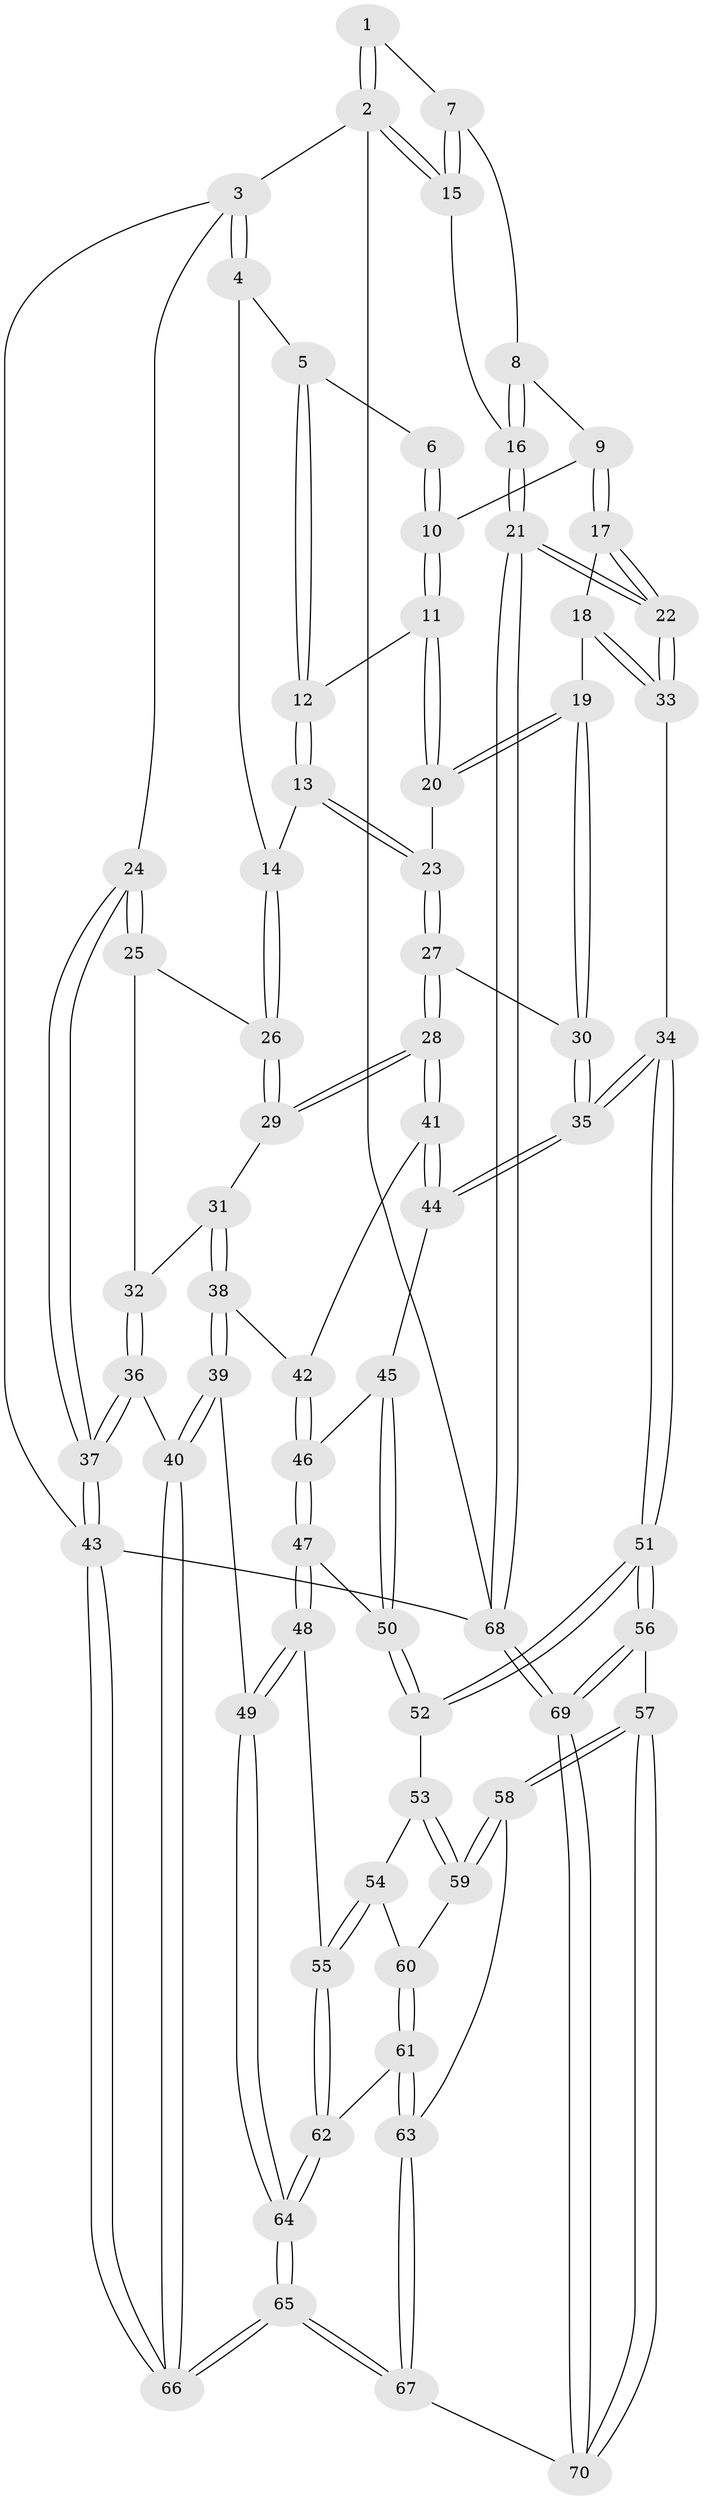 // coarse degree distribution, {3: 0.14285714285714285, 7: 0.02040816326530612, 5: 0.4489795918367347, 4: 0.32653061224489793, 2: 0.02040816326530612, 6: 0.04081632653061224}
// Generated by graph-tools (version 1.1) at 2025/52/02/27/25 19:52:39]
// undirected, 70 vertices, 172 edges
graph export_dot {
graph [start="1"]
  node [color=gray90,style=filled];
  1 [pos="+0.8888496241034675+0"];
  2 [pos="+1+0"];
  3 [pos="+0+0"];
  4 [pos="+0.44388704058018175+0"];
  5 [pos="+0.4832223683011161+0"];
  6 [pos="+0.8071269020155102+0"];
  7 [pos="+0.8990808210939842+0.10953863433390261"];
  8 [pos="+0.8753571638179876+0.11776244666066678"];
  9 [pos="+0.825382885645242+0.12054935730987228"];
  10 [pos="+0.7767319133615722+0.0916871149495902"];
  11 [pos="+0.7139541004800581+0.12054804611020176"];
  12 [pos="+0.617992009614474+0.07652066755352897"];
  13 [pos="+0.5456049713459294+0.17627167904492516"];
  14 [pos="+0.40614838349649496+0.11094030309757826"];
  15 [pos="+1+0.0636630194109448"];
  16 [pos="+1+0.5348486061678508"];
  17 [pos="+0.8335042770517567+0.23372198737098196"];
  18 [pos="+0.693973924566365+0.2632992305342192"];
  19 [pos="+0.6873335727357327+0.26073222466183443"];
  20 [pos="+0.6822861100968943+0.23432889534449408"];
  21 [pos="+1+0.536768553781308"];
  22 [pos="+1+0.5367337495140271"];
  23 [pos="+0.5494712576661335+0.18760523211966074"];
  24 [pos="+0+0"];
  25 [pos="+0.09598928327362567+0.12460314199194022"];
  26 [pos="+0.33649102157215394+0.20867981970828509"];
  27 [pos="+0.4959622815086083+0.35040406106480043"];
  28 [pos="+0.4427177755437083+0.3734840921717232"];
  29 [pos="+0.35480074673801837+0.27659047852853985"];
  30 [pos="+0.6111732966614358+0.34997253078489526"];
  31 [pos="+0.20135103594773346+0.3671401882767451"];
  32 [pos="+0.12521558450290124+0.2949609942406406"];
  33 [pos="+1+0.5470488780710376"];
  34 [pos="+0.8214684347799909+0.6054415441390881"];
  35 [pos="+0.7929023925897221+0.588752645247675"];
  36 [pos="+0+0.5376292942806479"];
  37 [pos="+0+0.5331989685782798"];
  38 [pos="+0.1867667713896334+0.4958680073355535"];
  39 [pos="+0.11382227590209987+0.588237653324299"];
  40 [pos="+0.09969201708632193+0.58943253744461"];
  41 [pos="+0.44265373926923207+0.37384265663037375"];
  42 [pos="+0.392991783283414+0.44013282295616796"];
  43 [pos="+0+1"];
  44 [pos="+0.5591903838544491+0.5434333787811487"];
  45 [pos="+0.5386707867302976+0.5618906579578841"];
  46 [pos="+0.3890338623657651+0.5571202193932021"];
  47 [pos="+0.3765830883662736+0.5979239479638534"];
  48 [pos="+0.3208822731669416+0.6555382433990263"];
  49 [pos="+0.15700975727861935+0.6149682086987978"];
  50 [pos="+0.49469918960575276+0.6303721948532042"];
  51 [pos="+0.7452595315085088+0.7142557338834971"];
  52 [pos="+0.4950247857913156+0.6321065617320871"];
  53 [pos="+0.4947221473340485+0.6391032659849786"];
  54 [pos="+0.4331434749533737+0.6929028279278518"];
  55 [pos="+0.3312226543996935+0.6742627512779327"];
  56 [pos="+0.7437300900476261+0.716769739049347"];
  57 [pos="+0.702736543328536+0.7772601715235895"];
  58 [pos="+0.5226831110919904+0.7088018430514759"];
  59 [pos="+0.5163832404592967+0.703208663475979"];
  60 [pos="+0.4570796931466901+0.716209023372057"];
  61 [pos="+0.44285924547269695+0.8064313134733118"];
  62 [pos="+0.34633629321941306+0.7575173103182368"];
  63 [pos="+0.4471850233957966+0.8108420138596388"];
  64 [pos="+0.24458740665410456+0.8992607302378824"];
  65 [pos="+0.18531434813709588+1"];
  66 [pos="+0.03302289821081777+1"];
  67 [pos="+0.5852340645101323+1"];
  68 [pos="+1+1"];
  69 [pos="+1+1"];
  70 [pos="+0.6140284913942899+1"];
  1 -- 2;
  1 -- 2;
  1 -- 7;
  2 -- 3;
  2 -- 15;
  2 -- 15;
  2 -- 68;
  3 -- 4;
  3 -- 4;
  3 -- 24;
  3 -- 43;
  4 -- 5;
  4 -- 14;
  5 -- 6;
  5 -- 12;
  5 -- 12;
  6 -- 10;
  6 -- 10;
  7 -- 8;
  7 -- 15;
  7 -- 15;
  8 -- 9;
  8 -- 16;
  8 -- 16;
  9 -- 10;
  9 -- 17;
  9 -- 17;
  10 -- 11;
  10 -- 11;
  11 -- 12;
  11 -- 20;
  11 -- 20;
  12 -- 13;
  12 -- 13;
  13 -- 14;
  13 -- 23;
  13 -- 23;
  14 -- 26;
  14 -- 26;
  15 -- 16;
  16 -- 21;
  16 -- 21;
  17 -- 18;
  17 -- 22;
  17 -- 22;
  18 -- 19;
  18 -- 33;
  18 -- 33;
  19 -- 20;
  19 -- 20;
  19 -- 30;
  19 -- 30;
  20 -- 23;
  21 -- 22;
  21 -- 22;
  21 -- 68;
  21 -- 68;
  22 -- 33;
  22 -- 33;
  23 -- 27;
  23 -- 27;
  24 -- 25;
  24 -- 25;
  24 -- 37;
  24 -- 37;
  25 -- 26;
  25 -- 32;
  26 -- 29;
  26 -- 29;
  27 -- 28;
  27 -- 28;
  27 -- 30;
  28 -- 29;
  28 -- 29;
  28 -- 41;
  28 -- 41;
  29 -- 31;
  30 -- 35;
  30 -- 35;
  31 -- 32;
  31 -- 38;
  31 -- 38;
  32 -- 36;
  32 -- 36;
  33 -- 34;
  34 -- 35;
  34 -- 35;
  34 -- 51;
  34 -- 51;
  35 -- 44;
  35 -- 44;
  36 -- 37;
  36 -- 37;
  36 -- 40;
  37 -- 43;
  37 -- 43;
  38 -- 39;
  38 -- 39;
  38 -- 42;
  39 -- 40;
  39 -- 40;
  39 -- 49;
  40 -- 66;
  40 -- 66;
  41 -- 42;
  41 -- 44;
  41 -- 44;
  42 -- 46;
  42 -- 46;
  43 -- 66;
  43 -- 66;
  43 -- 68;
  44 -- 45;
  45 -- 46;
  45 -- 50;
  45 -- 50;
  46 -- 47;
  46 -- 47;
  47 -- 48;
  47 -- 48;
  47 -- 50;
  48 -- 49;
  48 -- 49;
  48 -- 55;
  49 -- 64;
  49 -- 64;
  50 -- 52;
  50 -- 52;
  51 -- 52;
  51 -- 52;
  51 -- 56;
  51 -- 56;
  52 -- 53;
  53 -- 54;
  53 -- 59;
  53 -- 59;
  54 -- 55;
  54 -- 55;
  54 -- 60;
  55 -- 62;
  55 -- 62;
  56 -- 57;
  56 -- 69;
  56 -- 69;
  57 -- 58;
  57 -- 58;
  57 -- 70;
  57 -- 70;
  58 -- 59;
  58 -- 59;
  58 -- 63;
  59 -- 60;
  60 -- 61;
  60 -- 61;
  61 -- 62;
  61 -- 63;
  61 -- 63;
  62 -- 64;
  62 -- 64;
  63 -- 67;
  63 -- 67;
  64 -- 65;
  64 -- 65;
  65 -- 66;
  65 -- 66;
  65 -- 67;
  65 -- 67;
  67 -- 70;
  68 -- 69;
  68 -- 69;
  69 -- 70;
  69 -- 70;
}
